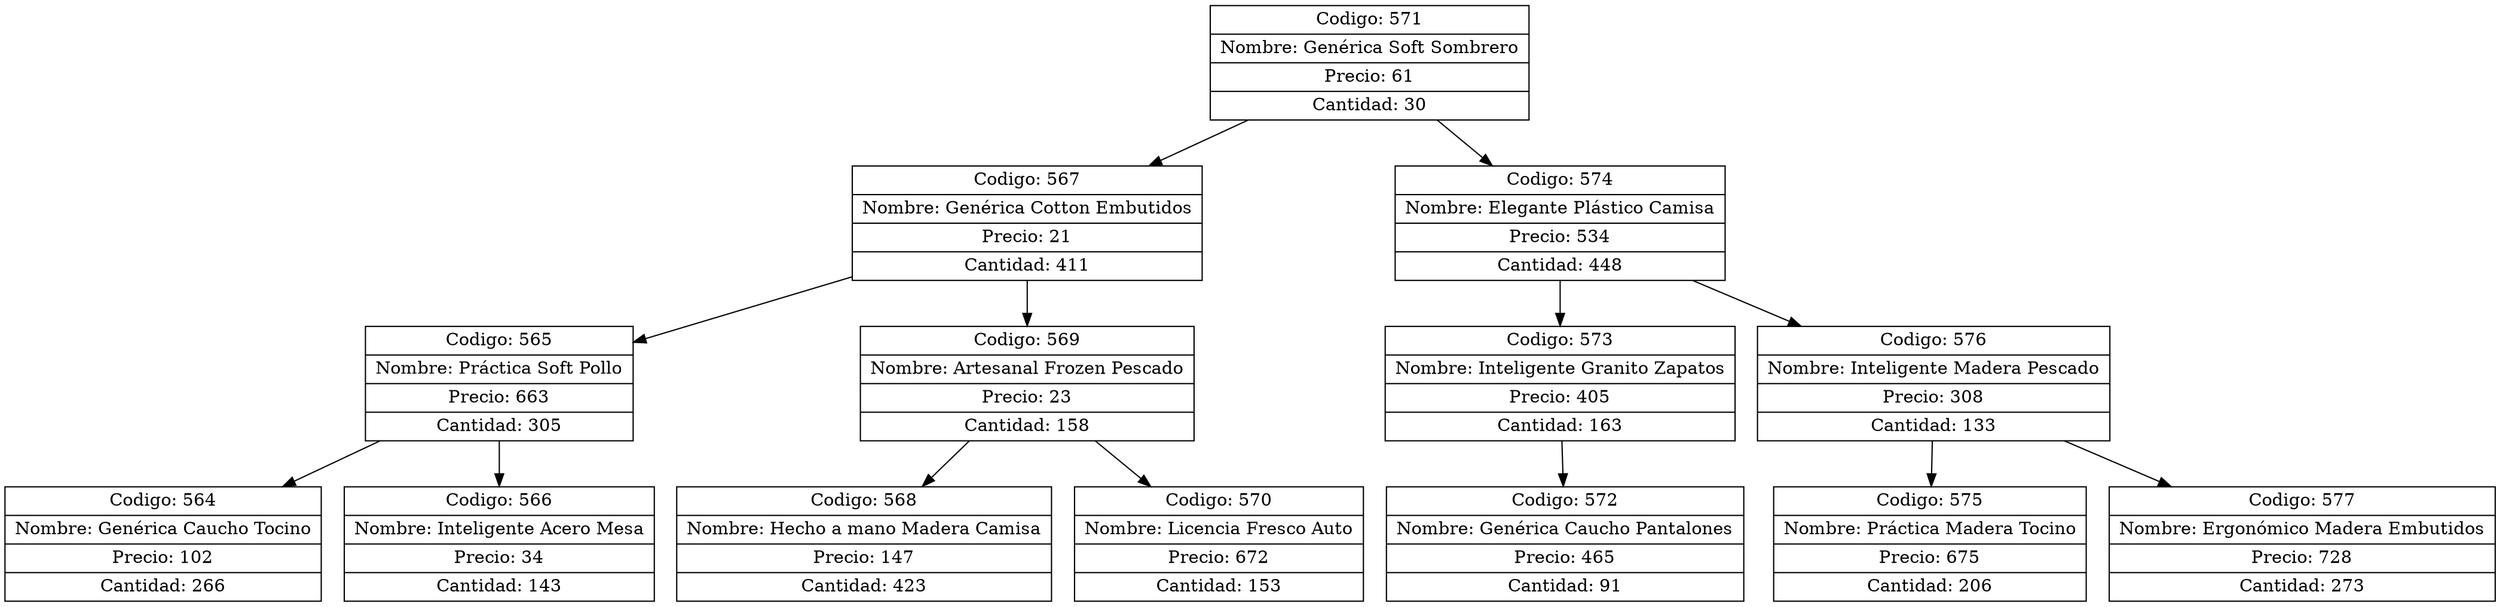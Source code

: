 digraph G{
node[shape="box" shape="record"]
nodo571[label="{ Codigo: 571 | Nombre: Genérica Soft Sombrero | Precio: 61 | Cantidad: 30}"];
nodo567[label="{ Codigo: 567 | Nombre: Genérica Cotton Embutidos | Precio: 21 | Cantidad: 411}"];
nodo565[label="{ Codigo: 565 | Nombre: Práctica Soft Pollo | Precio: 663 | Cantidad: 305}"];
nodo564[label="{ Codigo: 564 | Nombre: Genérica Caucho Tocino | Precio: 102 | Cantidad: 266}"];
nodo565->nodo564;
nodo566[label="{ Codigo: 566 | Nombre: Inteligente Acero Mesa | Precio: 34 | Cantidad: 143}"];
nodo565->nodo566;
nodo567->nodo565;
nodo569[label="{ Codigo: 569 | Nombre: Artesanal Frozen Pescado | Precio: 23 | Cantidad: 158}"];
nodo568[label="{ Codigo: 568 | Nombre: Hecho a mano Madera Camisa | Precio: 147 | Cantidad: 423}"];
nodo569->nodo568;
nodo570[label="{ Codigo: 570 | Nombre: Licencia Fresco Auto | Precio: 672 | Cantidad: 153}"];
nodo569->nodo570;
nodo567->nodo569;
nodo571->nodo567;
nodo574[label="{ Codigo: 574 | Nombre: Elegante Plástico Camisa | Precio: 534 | Cantidad: 448}"];
nodo573[label="{ Codigo: 573 | Nombre: Inteligente Granito Zapatos | Precio: 405 | Cantidad: 163}"];
nodo572[label="{ Codigo: 572 | Nombre: Genérica Caucho Pantalones | Precio: 465 | Cantidad: 91}"];
nodo573->nodo572;
nodo574->nodo573;
nodo576[label="{ Codigo: 576 | Nombre: Inteligente Madera Pescado | Precio: 308 | Cantidad: 133}"];
nodo575[label="{ Codigo: 575 | Nombre: Práctica Madera Tocino | Precio: 675 | Cantidad: 206}"];
nodo576->nodo575;
nodo577[label="{ Codigo: 577 | Nombre: Ergonómico Madera Embutidos | Precio: 728 | Cantidad: 273}"];
nodo576->nodo577;
nodo574->nodo576;
nodo571->nodo574;
}
